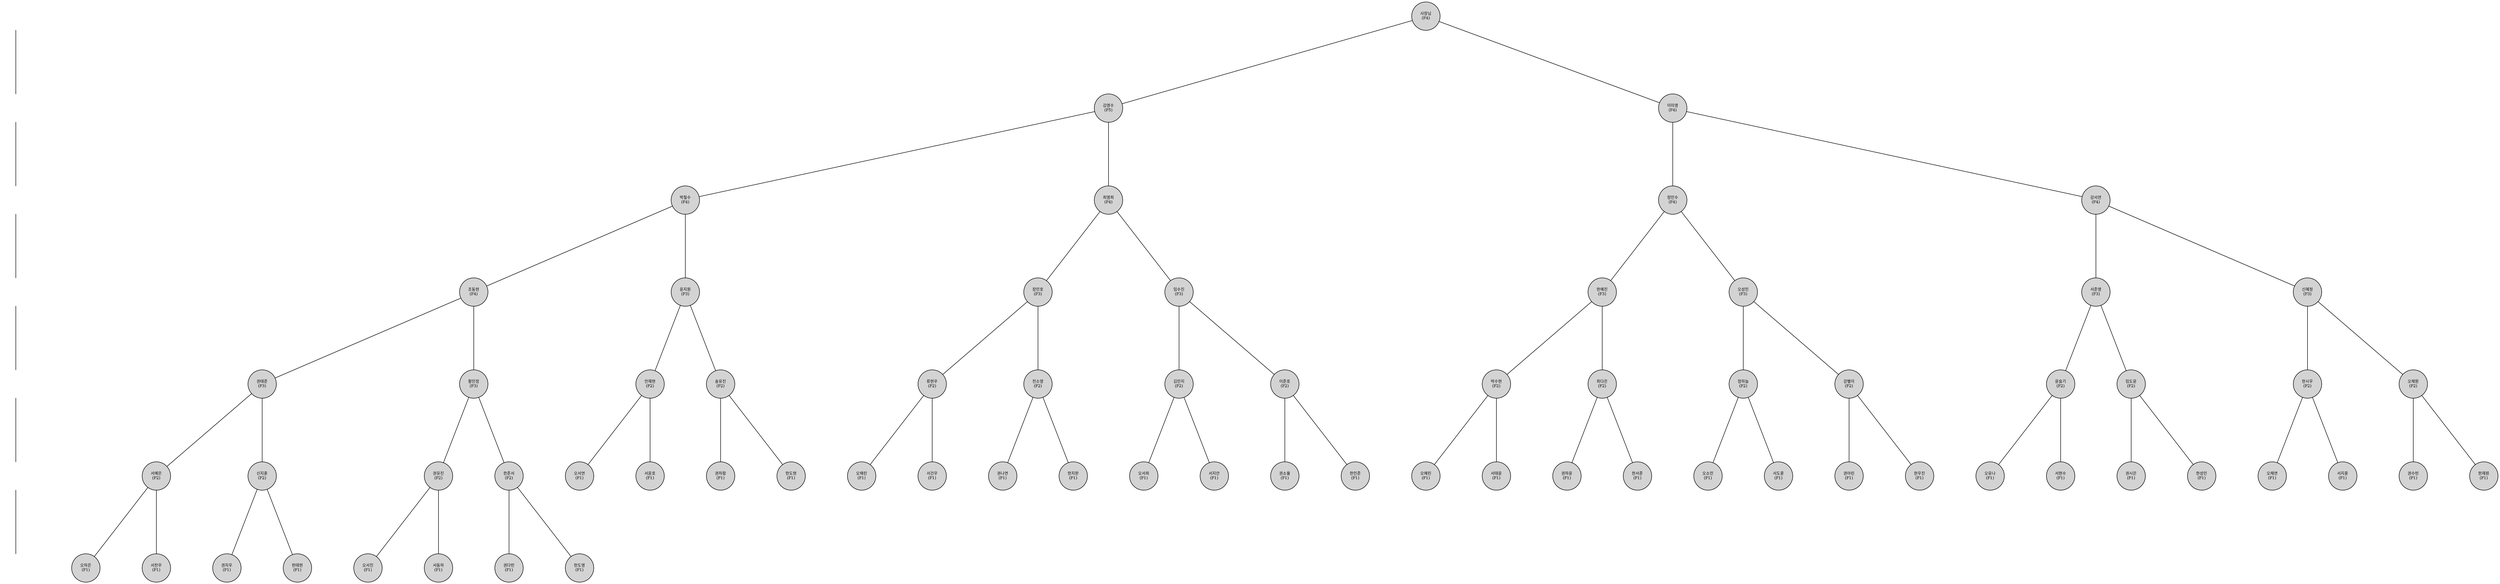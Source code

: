 digraph MLMTree {
  rankdir=TB;
  ranksep=1.8;
  nodesep=1.2;
  node [shape=circle, style=filled, fillcolor=lightgray, width=0.8, height=0.8, fontsize=8];
  edge [arrowhead=none];

  node [style=invis, width=0, height=0];
  level0;
  level1;
  level2;
  level3;
  level4;
  level5;
  level6;
  level0 -> level1;
  level1 -> level2;
  level2 -> level3;
  level3 -> level4;
  level4 -> level5;
  level5 -> level6;

  node [style=filled, fillcolor=lightgray, width=0.8, height=0.8];
  { rank=same; level0; "사장님"; }
  { rank=same; level1; "김영수"; "이미영"; }
  { rank=same; level2; "박철수"; "최영희"; "정민수"; "강서연"; }
  { rank=same; level3; "조동현"; "윤지원"; "장민호"; "임수진"; "한예진"; "오성민"; "서준영"; "신혜정"; }
  { rank=same; level4; "권태준"; "황민정"; "안재현"; "송유진"; "류현우"; "전소영"; "김민지"; "이준호"; "박수현"; "최다은"; "정하늘"; "강별이"; "윤슬기"; "임도윤"; "한시우"; "오채원"; }
  { rank=same; level5; "서예은"; "신지훈"; "권유진"; "한준서"; "오서연"; "서윤호"; "권하람"; "한도현"; "오채린"; "서건우"; "권나연"; "한지완"; "오서희"; "서지안"; "권소율"; "한민준"; "오예린"; "서태윤"; "권하윤"; "한서준"; "오소민"; "서도훈"; "권아린"; "한우진"; "오유나"; "서현수"; "권시은"; "한성민"; "오채연"; "서지훈"; "권수빈"; "한재원"; }
  { rank=same; level6; "오하은"; "서찬우"; "권지우"; "한태현"; "오서진"; "서동하"; "권다빈"; "한도영"; }

  "사장님" [label="사장님\n(F4)"];
  "김영수" [label="김영수\n(F5)"];
  "이미영" [label="이미영\n(F4)"];
  "박철수" [label="박철수\n(F4)"];
  "최영희" [label="최영희\n(F4)"];
  "정민수" [label="정민수\n(F4)"];
  "강서연" [label="강서연\n(F4)"];
  "조동현" [label="조동현\n(F4)"];
  "윤지원" [label="윤지원\n(F3)"];
  "장민호" [label="장민호\n(F3)"];
  "임수진" [label="임수진\n(F3)"];
  "한예진" [label="한예진\n(F3)"];
  "오성민" [label="오성민\n(F3)"];
  "서준영" [label="서준영\n(F3)"];
  "신혜정" [label="신혜정\n(F3)"];
  "권태준" [label="권태준\n(F3)"];
  "황민정" [label="황민정\n(F3)"];
  "안재현" [label="안재현\n(F2)"];
  "송유진" [label="송유진\n(F2)"];
  "류현우" [label="류현우\n(F2)"];
  "전소영" [label="전소영\n(F2)"];
  "김민지" [label="김민지\n(F2)"];
  "이준호" [label="이준호\n(F2)"];
  "박수현" [label="박수현\n(F2)"];
  "최다은" [label="최다은\n(F2)"];
  "정하늘" [label="정하늘\n(F2)"];
  "강별이" [label="강별이\n(F2)"];
  "윤슬기" [label="윤슬기\n(F2)"];
  "임도윤" [label="임도윤\n(F2)"];
  "한시우" [label="한시우\n(F2)"];
  "오채원" [label="오채원\n(F2)"];
  "서예은" [label="서예은\n(F2)"];
  "신지훈" [label="신지훈\n(F2)"];
  "권유진" [label="권유진\n(F2)"];
  "한준서" [label="한준서\n(F2)"];
  "오서연" [label="오서연\n(F1)"];
  "서윤호" [label="서윤호\n(F1)"];
  "권하람" [label="권하람\n(F1)"];
  "한도현" [label="한도현\n(F1)"];
  "오채린" [label="오채린\n(F1)"];
  "서건우" [label="서건우\n(F1)"];
  "권나연" [label="권나연\n(F1)"];
  "한지완" [label="한지완\n(F1)"];
  "오서희" [label="오서희\n(F1)"];
  "서지안" [label="서지안\n(F1)"];
  "권소율" [label="권소율\n(F1)"];
  "한민준" [label="한민준\n(F1)"];
  "오예린" [label="오예린\n(F1)"];
  "서태윤" [label="서태윤\n(F1)"];
  "권하윤" [label="권하윤\n(F1)"];
  "한서준" [label="한서준\n(F1)"];
  "오소민" [label="오소민\n(F1)"];
  "서도훈" [label="서도훈\n(F1)"];
  "권아린" [label="권아린\n(F1)"];
  "한우진" [label="한우진\n(F1)"];
  "오유나" [label="오유나\n(F1)"];
  "서현수" [label="서현수\n(F1)"];
  "권시은" [label="권시은\n(F1)"];
  "한성민" [label="한성민\n(F1)"];
  "오채연" [label="오채연\n(F1)"];
  "서지훈" [label="서지훈\n(F1)"];
  "권수빈" [label="권수빈\n(F1)"];
  "한재원" [label="한재원\n(F1)"];
  "오하은" [label="오하은\n(F1)"];
  "서찬우" [label="서찬우\n(F1)"];
  "권지우" [label="권지우\n(F1)"];
  "한태현" [label="한태현\n(F1)"];
  "오서진" [label="오서진\n(F1)"];
  "서동하" [label="서동하\n(F1)"];
  "권다빈" [label="권다빈\n(F1)"];
  "한도영" [label="한도영\n(F1)"];

  "사장님" -> "김영수";
  "사장님" -> "이미영";
  "김영수" -> "박철수";
  "김영수" -> "최영희";
  "이미영" -> "정민수";
  "이미영" -> "강서연";
  "박철수" -> "조동현";
  "박철수" -> "윤지원";
  "최영희" -> "장민호";
  "최영희" -> "임수진";
  "정민수" -> "한예진";
  "정민수" -> "오성민";
  "강서연" -> "서준영";
  "강서연" -> "신혜정";
  "조동현" -> "권태준";
  "조동현" -> "황민정";
  "윤지원" -> "안재현";
  "윤지원" -> "송유진";
  "장민호" -> "류현우";
  "장민호" -> "전소영";
  "임수진" -> "김민지";
  "임수진" -> "이준호";
  "한예진" -> "박수현";
  "한예진" -> "최다은";
  "오성민" -> "정하늘";
  "오성민" -> "강별이";
  "서준영" -> "윤슬기";
  "서준영" -> "임도윤";
  "신혜정" -> "한시우";
  "신혜정" -> "오채원";
  "권태준" -> "서예은";
  "권태준" -> "신지훈";
  "황민정" -> "권유진";
  "황민정" -> "한준서";
  "안재현" -> "오서연";
  "안재현" -> "서윤호";
  "송유진" -> "권하람";
  "송유진" -> "한도현";
  "류현우" -> "오채린";
  "류현우" -> "서건우";
  "전소영" -> "권나연";
  "전소영" -> "한지완";
  "김민지" -> "오서희";
  "김민지" -> "서지안";
  "이준호" -> "권소율";
  "이준호" -> "한민준";
  "박수현" -> "오예린";
  "박수현" -> "서태윤";
  "최다은" -> "권하윤";
  "최다은" -> "한서준";
  "정하늘" -> "오소민";
  "정하늘" -> "서도훈";
  "강별이" -> "권아린";
  "강별이" -> "한우진";
  "윤슬기" -> "오유나";
  "윤슬기" -> "서현수";
  "임도윤" -> "권시은";
  "임도윤" -> "한성민";
  "한시우" -> "오채연";
  "한시우" -> "서지훈";
  "오채원" -> "권수빈";
  "오채원" -> "한재원";
  "서예은" -> "오하은";
  "서예은" -> "서찬우";
  "신지훈" -> "권지우";
  "신지훈" -> "한태현";
  "권유진" -> "오서진";
  "권유진" -> "서동하";
  "한준서" -> "권다빈";
  "한준서" -> "한도영";
}
